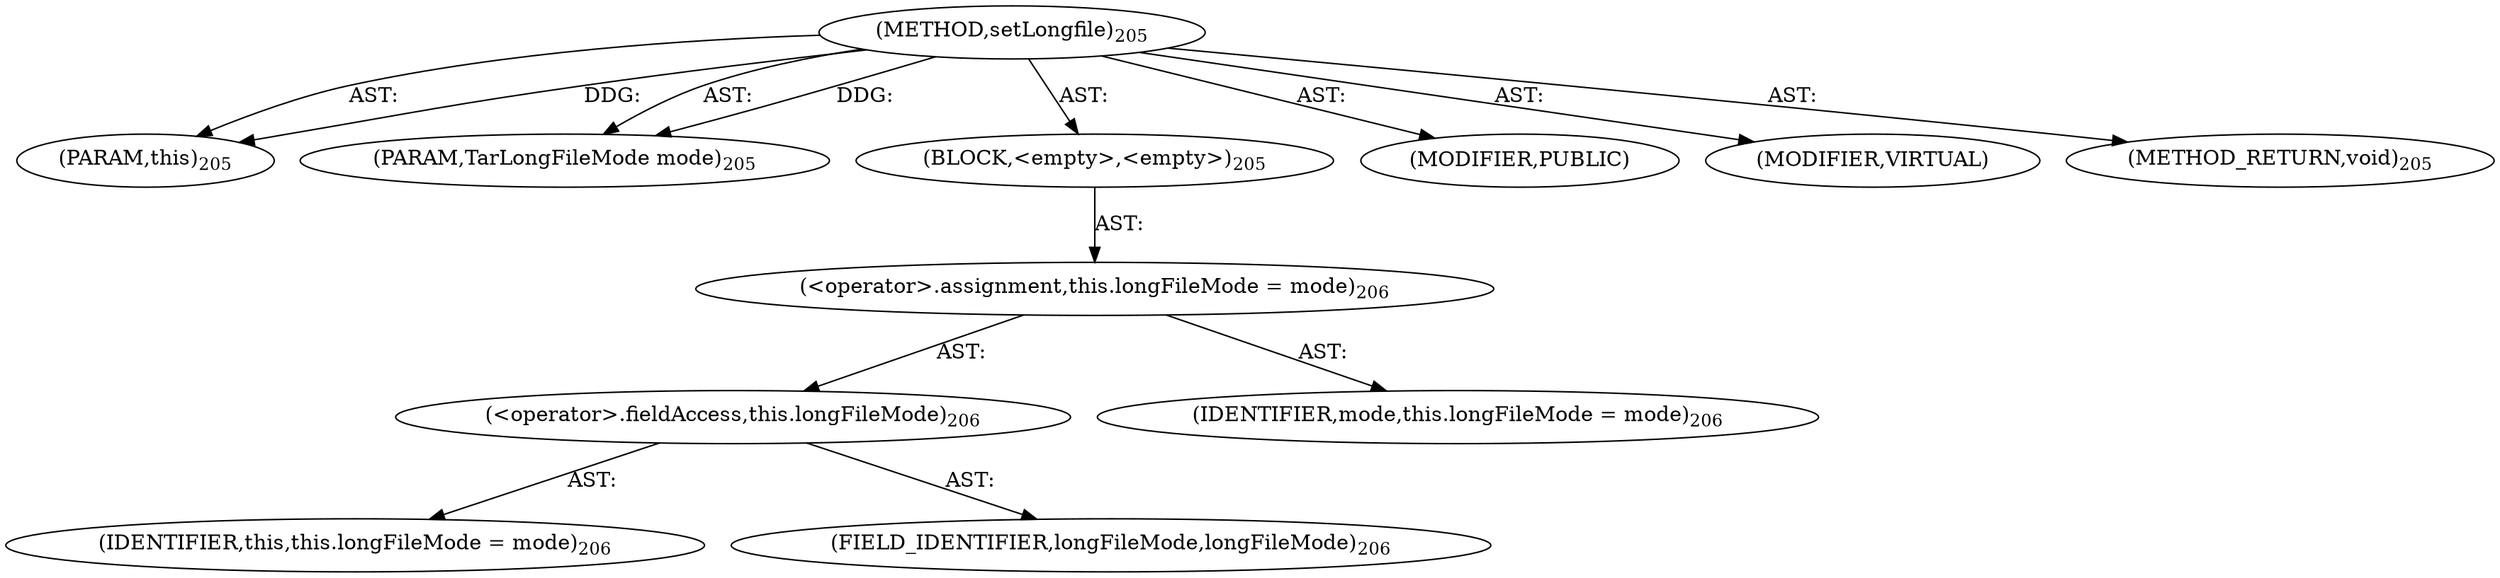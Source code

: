 digraph "setLongfile" {  
"111669149701" [label = <(METHOD,setLongfile)<SUB>205</SUB>> ]
"115964116996" [label = <(PARAM,this)<SUB>205</SUB>> ]
"115964117026" [label = <(PARAM,TarLongFileMode mode)<SUB>205</SUB>> ]
"25769803781" [label = <(BLOCK,&lt;empty&gt;,&lt;empty&gt;)<SUB>205</SUB>> ]
"30064771096" [label = <(&lt;operator&gt;.assignment,this.longFileMode = mode)<SUB>206</SUB>> ]
"30064771097" [label = <(&lt;operator&gt;.fieldAccess,this.longFileMode)<SUB>206</SUB>> ]
"68719476741" [label = <(IDENTIFIER,this,this.longFileMode = mode)<SUB>206</SUB>> ]
"55834574855" [label = <(FIELD_IDENTIFIER,longFileMode,longFileMode)<SUB>206</SUB>> ]
"68719476797" [label = <(IDENTIFIER,mode,this.longFileMode = mode)<SUB>206</SUB>> ]
"133143986199" [label = <(MODIFIER,PUBLIC)> ]
"133143986200" [label = <(MODIFIER,VIRTUAL)> ]
"128849018885" [label = <(METHOD_RETURN,void)<SUB>205</SUB>> ]
  "111669149701" -> "115964116996"  [ label = "AST: "] 
  "111669149701" -> "115964117026"  [ label = "AST: "] 
  "111669149701" -> "25769803781"  [ label = "AST: "] 
  "111669149701" -> "133143986199"  [ label = "AST: "] 
  "111669149701" -> "133143986200"  [ label = "AST: "] 
  "111669149701" -> "128849018885"  [ label = "AST: "] 
  "25769803781" -> "30064771096"  [ label = "AST: "] 
  "30064771096" -> "30064771097"  [ label = "AST: "] 
  "30064771096" -> "68719476797"  [ label = "AST: "] 
  "30064771097" -> "68719476741"  [ label = "AST: "] 
  "30064771097" -> "55834574855"  [ label = "AST: "] 
  "111669149701" -> "115964116996"  [ label = "DDG: "] 
  "111669149701" -> "115964117026"  [ label = "DDG: "] 
}

